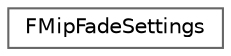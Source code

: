 digraph "Graphical Class Hierarchy"
{
 // INTERACTIVE_SVG=YES
 // LATEX_PDF_SIZE
  bgcolor="transparent";
  edge [fontname=Helvetica,fontsize=10,labelfontname=Helvetica,labelfontsize=10];
  node [fontname=Helvetica,fontsize=10,shape=box,height=0.2,width=0.4];
  rankdir="LR";
  Node0 [id="Node000000",label="FMipFadeSettings",height=0.2,width=0.4,color="grey40", fillcolor="white", style="filled",URL="$d7/da6/structFMipFadeSettings.html",tooltip="Mip fade settings, selectable by chosing a different EMipFadeSettings."];
}
